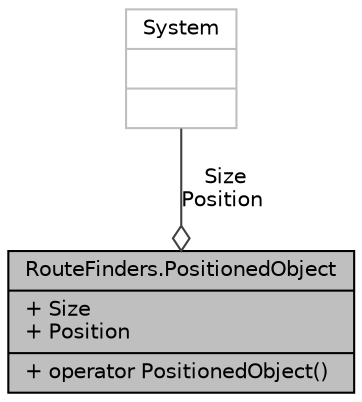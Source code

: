 digraph G
{
  edge [fontname="Helvetica",fontsize="10",labelfontname="Helvetica",labelfontsize="10"];
  node [fontname="Helvetica",fontsize="10",shape=record];
  Node1 [label="{RouteFinders.PositionedObject\n|+ Size\l+ Position\l|+ operator PositionedObject()\l}",height=0.2,width=0.4,color="black", fillcolor="grey75", style="filled" fontcolor="black"];
  Node2 -> Node1 [color="grey25",fontsize="10",style="solid",label=" Size\nPosition" ,arrowhead="odiamond",fontname="Helvetica"];
  Node2 [label="{System\n||}",height=0.2,width=0.4,color="grey75", fillcolor="white", style="filled"];
}
